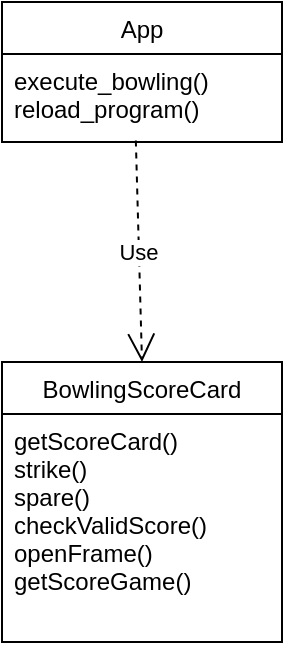 <mxfile version="13.10.0" type="embed">
    <diagram id="L26EetaDWAB7zf-NUEss" name="Page-1">
        <mxGraphModel dx="314" dy="605" grid="1" gridSize="10" guides="1" tooltips="1" connect="1" arrows="1" fold="1" page="1" pageScale="1" pageWidth="827" pageHeight="1169" math="0" shadow="0">
            <root>
                <mxCell id="0"/>
                <mxCell id="1" parent="0"/>
                <mxCell id="Ajs0VFhhcyNC2q7kz4mB-1" value="BowlingScoreCard" style="swimlane;fontStyle=0;childLayout=stackLayout;horizontal=1;startSize=26;fillColor=none;horizontalStack=0;resizeParent=1;resizeParentMax=0;resizeLast=0;collapsible=1;marginBottom=0;" parent="1" vertex="1">
                    <mxGeometry x="390" y="340" width="140" height="140" as="geometry"/>
                </mxCell>
                <mxCell id="Ajs0VFhhcyNC2q7kz4mB-2" value="getScoreCard()&#10;strike()&#10;spare()&#10;checkValidScore()&#10;openFrame()&#10;getScoreGame()" style="text;strokeColor=none;fillColor=none;align=left;verticalAlign=top;spacingLeft=4;spacingRight=4;overflow=hidden;rotatable=0;points=[[0,0.5],[1,0.5]];portConstraint=eastwest;" parent="Ajs0VFhhcyNC2q7kz4mB-1" vertex="1">
                    <mxGeometry y="26" width="140" height="114" as="geometry"/>
                </mxCell>
                <mxCell id="Ajs0VFhhcyNC2q7kz4mB-5" value="App" style="swimlane;fontStyle=0;childLayout=stackLayout;horizontal=1;startSize=26;fillColor=none;horizontalStack=0;resizeParent=1;resizeParentMax=0;resizeLast=0;collapsible=1;marginBottom=0;" parent="1" vertex="1">
                    <mxGeometry x="390" y="160" width="140" height="70" as="geometry"/>
                </mxCell>
                <mxCell id="Ajs0VFhhcyNC2q7kz4mB-7" value="execute_bowling()&#10;reload_program()" style="text;strokeColor=none;fillColor=none;align=left;verticalAlign=top;spacingLeft=4;spacingRight=4;overflow=hidden;rotatable=0;points=[[0,0.5],[1,0.5]];portConstraint=eastwest;" parent="Ajs0VFhhcyNC2q7kz4mB-5" vertex="1">
                    <mxGeometry y="26" width="140" height="44" as="geometry"/>
                </mxCell>
                <mxCell id="Ajs0VFhhcyNC2q7kz4mB-9" value="Use" style="endArrow=open;endSize=12;dashed=1;html=1;exitX=0.478;exitY=0.983;exitDx=0;exitDy=0;exitPerimeter=0;entryX=0.5;entryY=0;entryDx=0;entryDy=0;" parent="1" source="Ajs0VFhhcyNC2q7kz4mB-7" target="Ajs0VFhhcyNC2q7kz4mB-1" edge="1">
                    <mxGeometry width="160" relative="1" as="geometry">
                        <mxPoint x="380" y="310" as="sourcePoint"/>
                        <mxPoint x="540" y="310" as="targetPoint"/>
                    </mxGeometry>
                </mxCell>
            </root>
        </mxGraphModel>
    </diagram>
</mxfile>
